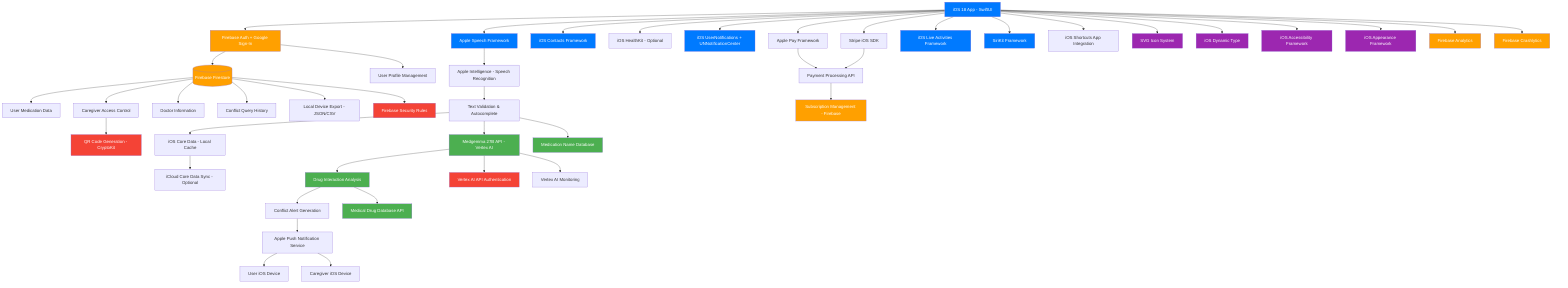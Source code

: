 flowchart TD
    %% Client Layer
    iOS[iOS 18 App - SwiftUI] --> Auth[Firebase Auth + Google Sign-In]
    iOS --> Speech[Apple Speech Framework]
    iOS --> Contacts[iOS Contacts Framework]
    iOS --> Health[iOS HealthKit - Optional]
    iOS --> Notifications[iOS UserNotifications + UNNotificationCenter]
    
    %% Authentication & User Management
    Auth --> FirebaseDB[(Firebase Firestore)]
    Auth --> UserProfile[User Profile Management]
    
    %% Data Storage Layer
    FirebaseDB --> UserData[User Medication Data]
    FirebaseDB --> CaregiverData[Caregiver Access Control]
    FirebaseDB --> DoctorData[Doctor Information]
    FirebaseDB --> ConflictHistory[Conflict Query History]
    
    %% Voice & Input Processing
    Speech --> SpeechToText[Apple Intelligence - Speech Recognition]
    SpeechToText --> TextProcessing[Text Validation & Autocomplete]
    TextProcessing --> CoreData[iOS Core Data - Local Cache]
    
    %% AI & Conflict Detection
    TextProcessing --> MedgemmaAPI[Medgemma 27B API - Vertex AI]
    MedgemmaAPI --> ConflictEngine[Drug Interaction Analysis]
    ConflictEngine --> AlertSystem[Conflict Alert Generation]
    
    %% Notification System
    AlertSystem --> APNs[Apple Push Notification Service]
    APNs --> UserDevice[User iOS Device]
    APNs --> CaregiverDevice[Caregiver iOS Device]
    
    %% Payment Processing
    iOS --> ApplePay[Apple Pay Framework]
    iOS --> StripeSDK[Stripe iOS SDK]
    ApplePay --> PaymentAPI[Payment Processing API]
    StripeSDK --> PaymentAPI
    PaymentAPI --> SubscriptionMgmt[Subscription Management - Firebase]
    
    %% Live Activities & Shortcuts
    iOS --> LiveActivities[iOS Live Activities Framework]
    iOS --> SiriKit[SiriKit Framework]
    iOS --> Shortcuts[iOS Shortcuts App Integration]
    
    %% Data Sync & Backup
    CoreData --> CloudSync[iCloud Core Data Sync - Optional]
    FirebaseDB --> DataExport[Local Device Export - JSON/CSV]
    
    %% Security Layer
    FirebaseDB --> Security[Firebase Security Rules]
    MedgemmaAPI --> APIKey[Vertex AI API Authentication]
    CaregiverData --> QRGeneration[QR Code Generation - CryptoKit]
    
    %% UI Components & Design
    iOS --> SVGIcons[SVG Icon System]
    iOS --> DynamicType[iOS Dynamic Type]
    iOS --> Accessibility[iOS Accessibility Framework]
    iOS --> DarkMode[iOS Appearance Framework]
    
    %% Third-Party Integrations
    ConflictEngine --> DrugDatabase[Medical Drug Database API]
    TextProcessing --> AutoComplete[Medication Name Database]
    
    %% Analytics & Monitoring
    iOS --> Analytics[Firebase Analytics]
    MedgemmaAPI --> Monitoring[Vertex AI Monitoring]
    iOS --> Crashlytics[Firebase Crashlytics]
    
    %% Styling
    classDef iosLayer fill:#007AFF,color:#fff
    classDef firebaseLayer fill:#FFA000,color:#fff
    classDef aiLayer fill:#4CAF50,color:#fff
    classDef securityLayer fill:#F44336,color:#fff
    classDef uiLayer fill:#9C27B0,color:#fff
    
    class iOS,Speech,Contacts,Notifications,LiveActivities,SiriKit iosLayer
    class FirebaseDB,Auth,Analytics,Crashlytics,SubscriptionMgmt firebaseLayer
    class MedgemmaAPI,ConflictEngine,DrugDatabase,AutoComplete aiLayer
    class Security,APIKey,QRGeneration securityLayer
    class SVGIcons,DynamicType,Accessibility,DarkMode uiLayer